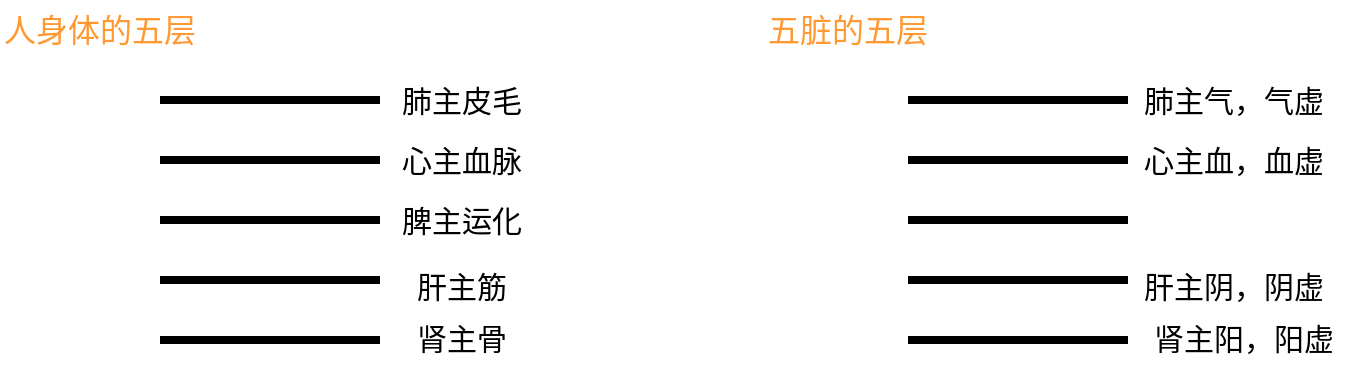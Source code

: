 <mxfile version="24.6.1" type="device">
  <diagram name="第 1 页" id="FAxyJCZb2OYBetN2Dcmv">
    <mxGraphModel dx="1050" dy="621" grid="1" gridSize="10" guides="1" tooltips="1" connect="1" arrows="1" fold="1" page="1" pageScale="1" pageWidth="827" pageHeight="1169" math="0" shadow="0">
      <root>
        <mxCell id="0" />
        <mxCell id="1" parent="0" />
        <mxCell id="q7TpAXP7ceilFqp9WqNi-12" value="" style="group" vertex="1" connectable="0" parent="1">
          <mxGeometry x="40" y="130" width="266" height="184" as="geometry" />
        </mxCell>
        <mxCell id="q7TpAXP7ceilFqp9WqNi-1" value="" style="endArrow=none;html=1;rounded=0;strokeWidth=4;" edge="1" parent="q7TpAXP7ceilFqp9WqNi-12">
          <mxGeometry width="50" height="50" relative="1" as="geometry">
            <mxPoint x="80" y="50" as="sourcePoint" />
            <mxPoint x="190" y="50" as="targetPoint" />
          </mxGeometry>
        </mxCell>
        <mxCell id="q7TpAXP7ceilFqp9WqNi-2" value="" style="endArrow=none;html=1;rounded=0;strokeWidth=4;" edge="1" parent="q7TpAXP7ceilFqp9WqNi-12">
          <mxGeometry width="50" height="50" relative="1" as="geometry">
            <mxPoint x="80" y="80" as="sourcePoint" />
            <mxPoint x="190" y="80" as="targetPoint" />
          </mxGeometry>
        </mxCell>
        <mxCell id="q7TpAXP7ceilFqp9WqNi-3" value="" style="endArrow=none;html=1;rounded=0;strokeWidth=4;" edge="1" parent="q7TpAXP7ceilFqp9WqNi-12">
          <mxGeometry width="50" height="50" relative="1" as="geometry">
            <mxPoint x="80" y="110" as="sourcePoint" />
            <mxPoint x="190" y="110" as="targetPoint" />
          </mxGeometry>
        </mxCell>
        <mxCell id="q7TpAXP7ceilFqp9WqNi-4" value="" style="endArrow=none;html=1;rounded=0;strokeWidth=4;" edge="1" parent="q7TpAXP7ceilFqp9WqNi-12">
          <mxGeometry width="50" height="50" relative="1" as="geometry">
            <mxPoint x="80" y="140" as="sourcePoint" />
            <mxPoint x="190" y="140" as="targetPoint" />
          </mxGeometry>
        </mxCell>
        <mxCell id="q7TpAXP7ceilFqp9WqNi-5" value="" style="endArrow=none;html=1;rounded=0;strokeWidth=4;" edge="1" parent="q7TpAXP7ceilFqp9WqNi-12">
          <mxGeometry width="50" height="50" relative="1" as="geometry">
            <mxPoint x="80" y="170" as="sourcePoint" />
            <mxPoint x="190" y="170" as="targetPoint" />
          </mxGeometry>
        </mxCell>
        <mxCell id="q7TpAXP7ceilFqp9WqNi-6" value="人身体的五层" style="text;html=1;align=center;verticalAlign=middle;whiteSpace=wrap;rounded=0;fontSize=16;fontColor=#FF9933;" vertex="1" parent="q7TpAXP7ceilFqp9WqNi-12">
          <mxGeometry width="100" height="30" as="geometry" />
        </mxCell>
        <mxCell id="q7TpAXP7ceilFqp9WqNi-7" value="肺主皮毛" style="text;html=1;align=center;verticalAlign=middle;whiteSpace=wrap;rounded=0;fontSize=15;" vertex="1" parent="q7TpAXP7ceilFqp9WqNi-12">
          <mxGeometry x="196" y="35" width="70" height="30" as="geometry" />
        </mxCell>
        <mxCell id="q7TpAXP7ceilFqp9WqNi-8" value="心主血脉" style="text;html=1;align=center;verticalAlign=middle;whiteSpace=wrap;rounded=0;fontSize=15;" vertex="1" parent="q7TpAXP7ceilFqp9WqNi-12">
          <mxGeometry x="196" y="65" width="70" height="30" as="geometry" />
        </mxCell>
        <mxCell id="q7TpAXP7ceilFqp9WqNi-9" value="脾主运化" style="text;html=1;align=center;verticalAlign=middle;whiteSpace=wrap;rounded=0;fontSize=15;" vertex="1" parent="q7TpAXP7ceilFqp9WqNi-12">
          <mxGeometry x="196" y="95" width="70" height="30" as="geometry" />
        </mxCell>
        <mxCell id="q7TpAXP7ceilFqp9WqNi-10" value="肝主筋" style="text;html=1;align=center;verticalAlign=middle;whiteSpace=wrap;rounded=0;fontSize=15;" vertex="1" parent="q7TpAXP7ceilFqp9WqNi-12">
          <mxGeometry x="196" y="125" width="70" height="35" as="geometry" />
        </mxCell>
        <mxCell id="q7TpAXP7ceilFqp9WqNi-11" value="肾主骨" style="text;html=1;align=center;verticalAlign=middle;whiteSpace=wrap;rounded=0;fontSize=15;" vertex="1" parent="q7TpAXP7ceilFqp9WqNi-12">
          <mxGeometry x="196" y="154" width="70" height="30" as="geometry" />
        </mxCell>
        <mxCell id="q7TpAXP7ceilFqp9WqNi-13" value="" style="group" vertex="1" connectable="0" parent="1">
          <mxGeometry x="414" y="130" width="300" height="184" as="geometry" />
        </mxCell>
        <mxCell id="q7TpAXP7ceilFqp9WqNi-14" value="" style="endArrow=none;html=1;rounded=0;strokeWidth=4;" edge="1" parent="q7TpAXP7ceilFqp9WqNi-13">
          <mxGeometry width="50" height="50" relative="1" as="geometry">
            <mxPoint x="80" y="50" as="sourcePoint" />
            <mxPoint x="190" y="50" as="targetPoint" />
          </mxGeometry>
        </mxCell>
        <mxCell id="q7TpAXP7ceilFqp9WqNi-15" value="" style="endArrow=none;html=1;rounded=0;strokeWidth=4;" edge="1" parent="q7TpAXP7ceilFqp9WqNi-13">
          <mxGeometry width="50" height="50" relative="1" as="geometry">
            <mxPoint x="80" y="80" as="sourcePoint" />
            <mxPoint x="190" y="80" as="targetPoint" />
          </mxGeometry>
        </mxCell>
        <mxCell id="q7TpAXP7ceilFqp9WqNi-16" value="" style="endArrow=none;html=1;rounded=0;strokeWidth=4;" edge="1" parent="q7TpAXP7ceilFqp9WqNi-13">
          <mxGeometry width="50" height="50" relative="1" as="geometry">
            <mxPoint x="80" y="110" as="sourcePoint" />
            <mxPoint x="190" y="110" as="targetPoint" />
          </mxGeometry>
        </mxCell>
        <mxCell id="q7TpAXP7ceilFqp9WqNi-17" value="" style="endArrow=none;html=1;rounded=0;strokeWidth=4;" edge="1" parent="q7TpAXP7ceilFqp9WqNi-13">
          <mxGeometry width="50" height="50" relative="1" as="geometry">
            <mxPoint x="80" y="140" as="sourcePoint" />
            <mxPoint x="190" y="140" as="targetPoint" />
          </mxGeometry>
        </mxCell>
        <mxCell id="q7TpAXP7ceilFqp9WqNi-18" value="" style="endArrow=none;html=1;rounded=0;strokeWidth=4;" edge="1" parent="q7TpAXP7ceilFqp9WqNi-13">
          <mxGeometry width="50" height="50" relative="1" as="geometry">
            <mxPoint x="80" y="170" as="sourcePoint" />
            <mxPoint x="190" y="170" as="targetPoint" />
          </mxGeometry>
        </mxCell>
        <mxCell id="q7TpAXP7ceilFqp9WqNi-19" value="五脏的五层" style="text;html=1;align=center;verticalAlign=middle;whiteSpace=wrap;rounded=0;fontSize=16;fontColor=#FF9933;" vertex="1" parent="q7TpAXP7ceilFqp9WqNi-13">
          <mxGeometry width="100" height="30" as="geometry" />
        </mxCell>
        <mxCell id="q7TpAXP7ceilFqp9WqNi-20" value="肺主气，气虚" style="text;html=1;align=center;verticalAlign=middle;whiteSpace=wrap;rounded=0;fontSize=15;" vertex="1" parent="q7TpAXP7ceilFqp9WqNi-13">
          <mxGeometry x="196" y="35" width="94" height="30" as="geometry" />
        </mxCell>
        <mxCell id="q7TpAXP7ceilFqp9WqNi-21" value="心主血，血虚" style="text;html=1;align=center;verticalAlign=middle;whiteSpace=wrap;rounded=0;fontSize=15;" vertex="1" parent="q7TpAXP7ceilFqp9WqNi-13">
          <mxGeometry x="196" y="65" width="94" height="30" as="geometry" />
        </mxCell>
        <mxCell id="q7TpAXP7ceilFqp9WqNi-23" value="肝主阴，阴虚" style="text;html=1;align=center;verticalAlign=middle;whiteSpace=wrap;rounded=0;fontSize=15;" vertex="1" parent="q7TpAXP7ceilFqp9WqNi-13">
          <mxGeometry x="196" y="125" width="94" height="35" as="geometry" />
        </mxCell>
        <mxCell id="q7TpAXP7ceilFqp9WqNi-24" value="肾主阳，阳虚" style="text;html=1;align=center;verticalAlign=middle;whiteSpace=wrap;rounded=0;fontSize=15;" vertex="1" parent="q7TpAXP7ceilFqp9WqNi-13">
          <mxGeometry x="196" y="154" width="104" height="30" as="geometry" />
        </mxCell>
      </root>
    </mxGraphModel>
  </diagram>
</mxfile>
